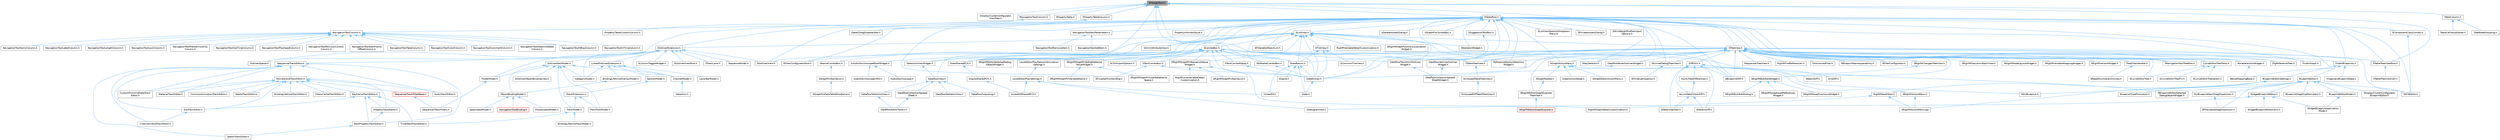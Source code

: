 digraph "SHeaderRow.h"
{
 // INTERACTIVE_SVG=YES
 // LATEX_PDF_SIZE
  bgcolor="transparent";
  edge [fontname=Helvetica,fontsize=10,labelfontname=Helvetica,labelfontsize=10];
  node [fontname=Helvetica,fontsize=10,shape=box,height=0.2,width=0.4];
  Node1 [id="Node000001",label="SHeaderRow.h",height=0.2,width=0.4,color="gray40", fillcolor="grey60", style="filled", fontcolor="black",tooltip=" "];
  Node1 -> Node2 [id="edge1_Node000001_Node000002",dir="back",color="steelblue1",style="solid",tooltip=" "];
  Node2 [id="Node000002",label="IDisplayClusterConfigurator\lViewTree.h",height=0.2,width=0.4,color="grey40", fillcolor="white", style="filled",URL="$d2/d6d/IDisplayClusterConfiguratorViewTree_8h.html",tooltip=" "];
  Node1 -> Node3 [id="edge2_Node000001_Node000003",dir="back",color="steelblue1",style="solid",tooltip=" "];
  Node3 [id="Node000003",label="INavigationToolColumn.h",height=0.2,width=0.4,color="grey40", fillcolor="white", style="filled",URL="$d4/da3/INavigationToolColumn_8h.html",tooltip=" "];
  Node3 -> Node4 [id="edge3_Node000003_Node000004",dir="back",color="steelblue1",style="solid",tooltip=" "];
  Node4 [id="Node000004",label="NavigationToolColumn.h",height=0.2,width=0.4,color="grey40", fillcolor="white", style="filled",URL="$d5/d86/NavigationToolColumn_8h.html",tooltip=" "];
  Node4 -> Node5 [id="edge4_Node000004_Node000005",dir="back",color="steelblue1",style="solid",tooltip=" "];
  Node5 [id="Node000005",label="NavigationToolColorColumn.h",height=0.2,width=0.4,color="grey40", fillcolor="white", style="filled",URL="$da/d02/NavigationToolColorColumn_8h.html",tooltip=" "];
  Node4 -> Node6 [id="edge5_Node000004_Node000006",dir="back",color="steelblue1",style="solid",tooltip=" "];
  Node6 [id="Node000006",label="NavigationToolCommentColumn.h",height=0.2,width=0.4,color="grey40", fillcolor="white", style="filled",URL="$d9/de2/NavigationToolCommentColumn_8h.html",tooltip=" "];
  Node4 -> Node7 [id="edge6_Node000004_Node000007",dir="back",color="steelblue1",style="solid",tooltip=" "];
  Node7 [id="Node000007",label="NavigationToolDeactiveState\lColumn.h",height=0.2,width=0.4,color="grey40", fillcolor="white", style="filled",URL="$db/dc6/NavigationToolDeactiveStateColumn_8h.html",tooltip=" "];
  Node4 -> Node8 [id="edge7_Node000004_Node000008",dir="back",color="steelblue1",style="solid",tooltip=" "];
  Node8 [id="Node000008",label="NavigationToolHBiasColumn.h",height=0.2,width=0.4,color="grey40", fillcolor="white", style="filled",URL="$dd/dcf/NavigationToolHBiasColumn_8h.html",tooltip=" "];
  Node4 -> Node9 [id="edge8_Node000004_Node000009",dir="back",color="steelblue1",style="solid",tooltip=" "];
  Node9 [id="Node000009",label="NavigationToolInTimeColumn.h",height=0.2,width=0.4,color="grey40", fillcolor="white", style="filled",URL="$d0/d2d/NavigationToolInTimeColumn_8h.html",tooltip=" "];
  Node4 -> Node10 [id="edge9_Node000004_Node000010",dir="back",color="steelblue1",style="solid",tooltip=" "];
  Node10 [id="Node000010",label="NavigationToolItemsColumn.h",height=0.2,width=0.4,color="grey40", fillcolor="white", style="filled",URL="$da/d49/NavigationToolItemsColumn_8h.html",tooltip=" "];
  Node4 -> Node11 [id="edge10_Node000004_Node000011",dir="back",color="steelblue1",style="solid",tooltip=" "];
  Node11 [id="Node000011",label="NavigationToolLabelColumn.h",height=0.2,width=0.4,color="grey40", fillcolor="white", style="filled",URL="$d4/d5c/NavigationToolLabelColumn_8h.html",tooltip=" "];
  Node4 -> Node12 [id="edge11_Node000004_Node000012",dir="back",color="steelblue1",style="solid",tooltip=" "];
  Node12 [id="Node000012",label="NavigationToolLengthColumn.h",height=0.2,width=0.4,color="grey40", fillcolor="white", style="filled",URL="$d5/d1e/NavigationToolLengthColumn_8h.html",tooltip=" "];
  Node4 -> Node13 [id="edge12_Node000004_Node000013",dir="back",color="steelblue1",style="solid",tooltip=" "];
  Node13 [id="Node000013",label="NavigationToolLockColumn.h",height=0.2,width=0.4,color="grey40", fillcolor="white", style="filled",URL="$d6/d4a/NavigationToolLockColumn_8h.html",tooltip=" "];
  Node4 -> Node14 [id="edge13_Node000004_Node000014",dir="back",color="steelblue1",style="solid",tooltip=" "];
  Node14 [id="Node000014",label="NavigationToolMarkerVisibility\lColumn.h",height=0.2,width=0.4,color="grey40", fillcolor="white", style="filled",URL="$d0/d78/NavigationToolMarkerVisibilityColumn_8h.html",tooltip=" "];
  Node4 -> Node15 [id="edge14_Node000004_Node000015",dir="back",color="steelblue1",style="solid",tooltip=" "];
  Node15 [id="Node000015",label="NavigationToolOutTimeColumn.h",height=0.2,width=0.4,color="grey40", fillcolor="white", style="filled",URL="$db/d63/NavigationToolOutTimeColumn_8h.html",tooltip=" "];
  Node4 -> Node16 [id="edge15_Node000004_Node000016",dir="back",color="steelblue1",style="solid",tooltip=" "];
  Node16 [id="Node000016",label="NavigationToolPlayheadColumn.h",height=0.2,width=0.4,color="grey40", fillcolor="white", style="filled",URL="$dc/dbd/NavigationToolPlayheadColumn_8h.html",tooltip=" "];
  Node4 -> Node17 [id="edge16_Node000004_Node000017",dir="back",color="steelblue1",style="solid",tooltip=" "];
  Node17 [id="Node000017",label="NavigationToolRevisionControl\lColumn.h",height=0.2,width=0.4,color="grey40", fillcolor="white", style="filled",URL="$da/d11/NavigationToolRevisionControlColumn_8h.html",tooltip=" "];
  Node4 -> Node18 [id="edge17_Node000004_Node000018",dir="back",color="steelblue1",style="solid",tooltip=" "];
  Node18 [id="Node000018",label="NavigationToolStartFrame\lOffsetColumn.h",height=0.2,width=0.4,color="grey40", fillcolor="white", style="filled",URL="$df/dbc/NavigationToolStartFrameOffsetColumn_8h.html",tooltip=" "];
  Node4 -> Node19 [id="edge18_Node000004_Node000019",dir="back",color="steelblue1",style="solid",tooltip=" "];
  Node19 [id="Node000019",label="NavigationToolTakeColumn.h",height=0.2,width=0.4,color="grey40", fillcolor="white", style="filled",URL="$dc/dea/NavigationToolTakeColumn_8h.html",tooltip=" "];
  Node1 -> Node20 [id="edge19_Node000001_Node000020",dir="back",color="steelblue1",style="solid",tooltip=" "];
  Node20 [id="Node000020",label="IPropertyTable.h",height=0.2,width=0.4,color="grey40", fillcolor="white", style="filled",URL="$d5/d90/IPropertyTable_8h.html",tooltip=" "];
  Node1 -> Node21 [id="edge20_Node000001_Node000021",dir="back",color="steelblue1",style="solid",tooltip=" "];
  Node21 [id="Node000021",label="IPropertyTableColumn.h",height=0.2,width=0.4,color="grey40", fillcolor="white", style="filled",URL="$db/d97/IPropertyTableColumn_8h.html",tooltip=" "];
  Node21 -> Node22 [id="edge21_Node000021_Node000022",dir="back",color="steelblue1",style="solid",tooltip=" "];
  Node22 [id="Node000022",label="IPropertyTableCustomColumn.h",height=0.2,width=0.4,color="grey40", fillcolor="white", style="filled",URL="$d0/d25/IPropertyTableCustomColumn_8h.html",tooltip=" "];
  Node1 -> Node23 [id="edge22_Node000001_Node000023",dir="back",color="steelblue1",style="solid",tooltip=" "];
  Node23 [id="Node000023",label="STableRow.h",height=0.2,width=0.4,color="grey40", fillcolor="white", style="filled",URL="$d8/d43/STableRow_8h.html",tooltip=" "];
  Node23 -> Node24 [id="edge23_Node000023_Node000024",dir="back",color="steelblue1",style="solid",tooltip=" "];
  Node24 [id="Node000024",label="BoneSelectionWidget.h",height=0.2,width=0.4,color="grey40", fillcolor="white", style="filled",URL="$d4/dd3/BoneSelectionWidget_8h.html",tooltip=" "];
  Node24 -> Node25 [id="edge24_Node000024_Node000025",dir="back",color="steelblue1",style="solid",tooltip=" "];
  Node25 [id="Node000025",label="SBoneMappingBase.h",height=0.2,width=0.4,color="grey40", fillcolor="white", style="filled",URL="$d7/d49/SBoneMappingBase_8h.html",tooltip=" "];
  Node23 -> Node26 [id="edge25_Node000023_Node000026",dir="back",color="steelblue1",style="solid",tooltip=" "];
  Node26 [id="Node000026",label="CurveEditorTreeTraits.h",height=0.2,width=0.4,color="grey40", fillcolor="white", style="filled",URL="$d4/d4a/CurveEditorTreeTraits_8h.html",tooltip=" "];
  Node26 -> Node27 [id="edge26_Node000026_Node000027",dir="back",color="steelblue1",style="solid",tooltip=" "];
  Node27 [id="Node000027",label="SCurveEditorTree.h",height=0.2,width=0.4,color="grey40", fillcolor="white", style="filled",URL="$da/da4/SCurveEditorTree_8h.html",tooltip=" "];
  Node26 -> Node28 [id="edge27_Node000026_Node000028",dir="back",color="steelblue1",style="solid",tooltip=" "];
  Node28 [id="Node000028",label="SCurveEditorTreePin.h",height=0.2,width=0.4,color="grey40", fillcolor="white", style="filled",URL="$db/d44/SCurveEditorTreePin_8h.html",tooltip=" "];
  Node26 -> Node29 [id="edge28_Node000026_Node000029",dir="back",color="steelblue1",style="solid",tooltip=" "];
  Node29 [id="Node000029",label="SCurveEditorTreeSelect.h",height=0.2,width=0.4,color="grey40", fillcolor="white", style="filled",URL="$d9/d58/SCurveEditorTreeSelect_8h.html",tooltip=" "];
  Node23 -> Node30 [id="edge29_Node000023_Node000030",dir="back",color="steelblue1",style="solid",tooltip=" "];
  Node30 [id="Node000030",label="DataflowTransformOutliner\lWidget.h",height=0.2,width=0.4,color="grey40", fillcolor="white", style="filled",URL="$d8/df9/DataflowTransformOutlinerWidget_8h.html",tooltip=" "];
  Node30 -> Node31 [id="edge30_Node000030_Node000031",dir="back",color="steelblue1",style="solid",tooltip=" "];
  Node31 [id="Node000031",label="DataflowCollectionSpread\lSheetWidget.h",height=0.2,width=0.4,color="grey40", fillcolor="white", style="filled",URL="$da/da3/DataflowCollectionSpreadSheetWidget_8h.html",tooltip=" "];
  Node23 -> Node32 [id="edge31_Node000023_Node000032",dir="back",color="steelblue1",style="solid",tooltip=" "];
  Node32 [id="Node000032",label="DataflowVerticesOutliner\lWidget.h",height=0.2,width=0.4,color="grey40", fillcolor="white", style="filled",URL="$dd/deb/DataflowVerticesOutlinerWidget_8h.html",tooltip=" "];
  Node32 -> Node31 [id="edge32_Node000032_Node000031",dir="back",color="steelblue1",style="solid",tooltip=" "];
  Node23 -> Node33 [id="edge33_Node000023_Node000033",dir="back",color="steelblue1",style="solid",tooltip=" "];
  Node33 [id="Node000033",label="DlgReferenceTree.h",height=0.2,width=0.4,color="grey40", fillcolor="white", style="filled",URL="$db/dd3/DlgReferenceTree_8h.html",tooltip=" "];
  Node23 -> Node34 [id="edge34_Node000023_Node000034",dir="back",color="steelblue1",style="solid",tooltip=" "];
  Node34 [id="Node000034",label="FindInBlueprints.h",height=0.2,width=0.4,color="grey40", fillcolor="white", style="filled",URL="$d0/d27/FindInBlueprints_8h.html",tooltip=" "];
  Node34 -> Node35 [id="edge35_Node000034_Node000035",dir="back",color="steelblue1",style="solid",tooltip=" "];
  Node35 [id="Node000035",label="BlueprintEditor.h",height=0.2,width=0.4,color="grey40", fillcolor="white", style="filled",URL="$df/d7d/BlueprintEditor_8h.html",tooltip=" "];
  Node35 -> Node36 [id="edge36_Node000035_Node000036",dir="back",color="steelblue1",style="solid",tooltip=" "];
  Node36 [id="Node000036",label="BPVariableDragDropAction.h",height=0.2,width=0.4,color="grey40", fillcolor="white", style="filled",URL="$dd/d23/BPVariableDragDropAction_8h.html",tooltip=" "];
  Node35 -> Node37 [id="edge37_Node000035_Node000037",dir="back",color="steelblue1",style="solid",tooltip=" "];
  Node37 [id="Node000037",label="BlueprintDragDropMenuItem.h",height=0.2,width=0.4,color="grey40", fillcolor="white", style="filled",URL="$dc/deb/BlueprintDragDropMenuItem_8h.html",tooltip=" "];
  Node35 -> Node38 [id="edge38_Node000035_Node000038",dir="back",color="steelblue1",style="solid",tooltip=" "];
  Node38 [id="Node000038",label="BlueprintEditorModes.h",height=0.2,width=0.4,color="grey40", fillcolor="white", style="filled",URL="$d9/d70/BlueprintEditorModes_8h.html",tooltip=" "];
  Node38 -> Node39 [id="edge39_Node000038_Node000039",dir="back",color="steelblue1",style="solid",tooltip=" "];
  Node39 [id="Node000039",label="WidgetBlueprintApplication\lMode.h",height=0.2,width=0.4,color="grey40", fillcolor="white", style="filled",URL="$d3/d40/WidgetBlueprintApplicationMode_8h.html",tooltip=" "];
  Node35 -> Node40 [id="edge40_Node000035_Node000040",dir="back",color="steelblue1",style="solid",tooltip=" "];
  Node40 [id="Node000040",label="IDisplayClusterConfigurator\lBlueprintEditor.h",height=0.2,width=0.4,color="grey40", fillcolor="white", style="filled",URL="$dd/d4b/IDisplayClusterConfiguratorBlueprintEditor_8h.html",tooltip=" "];
  Node35 -> Node41 [id="edge41_Node000035_Node000041",dir="back",color="steelblue1",style="solid",tooltip=" "];
  Node41 [id="Node000041",label="MyBlueprintItemDragDropAction.h",height=0.2,width=0.4,color="grey40", fillcolor="white", style="filled",URL="$da/d11/MyBlueprintItemDragDropAction_8h.html",tooltip=" "];
  Node41 -> Node36 [id="edge42_Node000041_Node000036",dir="back",color="steelblue1",style="solid",tooltip=" "];
  Node35 -> Node42 [id="edge43_Node000035_Node000042",dir="back",color="steelblue1",style="solid",tooltip=" "];
  Node42 [id="Node000042",label="SBlueprintEditorSelected\lDebugObjectWidget.h",height=0.2,width=0.4,color="grey40", fillcolor="white", style="filled",URL="$de/d6c/SBlueprintEditorSelectedDebugObjectWidget_8h.html",tooltip=" "];
  Node35 -> Node43 [id="edge44_Node000035_Node000043",dir="back",color="steelblue1",style="solid",tooltip=" "];
  Node43 [id="Node000043",label="SMyBlueprint.h",height=0.2,width=0.4,color="grey40", fillcolor="white", style="filled",URL="$d3/d34/SMyBlueprint_8h.html",tooltip=" "];
  Node35 -> Node44 [id="edge45_Node000035_Node000044",dir="back",color="steelblue1",style="solid",tooltip=" "];
  Node44 [id="Node000044",label="SSCSEditor.h",height=0.2,width=0.4,color="grey40", fillcolor="white", style="filled",URL="$d0/d2e/SSCSEditor_8h.html",tooltip=" "];
  Node35 -> Node45 [id="edge46_Node000035_Node000045",dir="back",color="steelblue1",style="solid",tooltip=" "];
  Node45 [id="Node000045",label="WidgetBlueprintEditor.h",height=0.2,width=0.4,color="grey40", fillcolor="white", style="filled",URL="$d6/d04/WidgetBlueprintEditor_8h.html",tooltip=" "];
  Node45 -> Node46 [id="edge47_Node000045_Node000046",dir="back",color="steelblue1",style="solid",tooltip=" "];
  Node46 [id="Node000046",label="SDesignerView.h",height=0.2,width=0.4,color="grey40", fillcolor="white", style="filled",URL="$d2/d14/SDesignerView_8h.html",tooltip=" "];
  Node45 -> Node39 [id="edge48_Node000045_Node000039",dir="back",color="steelblue1",style="solid",tooltip=" "];
  Node45 -> Node47 [id="edge49_Node000045_Node000047",dir="back",color="steelblue1",style="solid",tooltip=" "];
  Node47 [id="Node000047",label="WidgetBlueprintEditorUtils.h",height=0.2,width=0.4,color="grey40", fillcolor="white", style="filled",URL="$d9/df7/WidgetBlueprintEditorUtils_8h.html",tooltip=" "];
  Node34 -> Node48 [id="edge50_Node000034_Node000048",dir="back",color="steelblue1",style="solid",tooltip=" "];
  Node48 [id="Node000048",label="BlueprintEditorSettings.h",height=0.2,width=0.4,color="grey40", fillcolor="white", style="filled",URL="$d4/dbc/BlueprintEditorSettings_8h.html",tooltip=" "];
  Node48 -> Node49 [id="edge51_Node000048_Node000049",dir="back",color="steelblue1",style="solid",tooltip=" "];
  Node49 [id="Node000049",label="BlueprintTypePromotion.h",height=0.2,width=0.4,color="grey40", fillcolor="white", style="filled",URL="$d2/d23/BlueprintTypePromotion_8h.html",tooltip=" "];
  Node48 -> Node50 [id="edge52_Node000048_Node000050",dir="back",color="steelblue1",style="solid",tooltip=" "];
  Node50 [id="Node000050",label="RigVMNewEditor.h",height=0.2,width=0.4,color="grey40", fillcolor="white", style="filled",URL="$df/dd1/RigVMNewEditor_8h.html",tooltip=" "];
  Node50 -> Node51 [id="edge53_Node000050_Node000051",dir="back",color="steelblue1",style="solid",tooltip=" "];
  Node51 [id="Node000051",label="RigVMGraphDetailCustomization.h",height=0.2,width=0.4,color="grey40", fillcolor="white", style="filled",URL="$da/d8c/RigVMGraphDetailCustomization_8h.html",tooltip=" "];
  Node50 -> Node52 [id="edge54_Node000050_Node000052",dir="back",color="steelblue1",style="solid",tooltip=" "];
  Node52 [id="Node000052",label="SRigVMActionMenu.cpp",height=0.2,width=0.4,color="grey40", fillcolor="white", style="filled",URL="$dc/d4c/SRigVMActionMenu_8cpp.html",tooltip=" "];
  Node48 -> Node52 [id="edge55_Node000048_Node000052",dir="back",color="steelblue1",style="solid",tooltip=" "];
  Node34 -> Node53 [id="edge56_Node000034_Node000053",dir="back",color="steelblue1",style="solid",tooltip=" "];
  Node53 [id="Node000053",label="ImaginaryBlueprintData.h",height=0.2,width=0.4,color="grey40", fillcolor="white", style="filled",URL="$d9/d16/ImaginaryBlueprintData_8h.html",tooltip=" "];
  Node23 -> Node54 [id="edge57_Node000023_Node000054",dir="back",color="steelblue1",style="solid",tooltip=" "];
  Node54 [id="Node000054",label="FindInGraph.h",height=0.2,width=0.4,color="grey40", fillcolor="white", style="filled",URL="$de/d36/FindInGraph_8h.html",tooltip=" "];
  Node23 -> Node55 [id="edge58_Node000023_Node000055",dir="back",color="steelblue1",style="solid",tooltip=" "];
  Node55 [id="Node000055",label="IDetailDragDropHandler.h",height=0.2,width=0.4,color="grey40", fillcolor="white", style="filled",URL="$dd/d80/IDetailDragDropHandler_8h.html",tooltip=" "];
  Node23 -> Node56 [id="edge59_Node000023_Node000056",dir="back",color="steelblue1",style="solid",tooltip=" "];
  Node56 [id="Node000056",label="IOutlinerExtension.h",height=0.2,width=0.4,color="grey40", fillcolor="white", style="filled",URL="$db/d1a/IOutlinerExtension_8h.html",tooltip=" "];
  Node56 -> Node57 [id="edge60_Node000056_Node000057",dir="back",color="steelblue1",style="solid",tooltip=" "];
  Node57 [id="Node000057",label="CategoryModel.h",height=0.2,width=0.4,color="grey40", fillcolor="white", style="filled",URL="$db/dfe/CategoryModel_8h.html",tooltip=" "];
  Node56 -> Node58 [id="edge61_Node000056_Node000058",dir="back",color="steelblue1",style="solid",tooltip=" "];
  Node58 [id="Node000058",label="ChannelModel.h",height=0.2,width=0.4,color="grey40", fillcolor="white", style="filled",URL="$de/d30/ChannelModel_8h.html",tooltip=" "];
  Node58 -> Node59 [id="edge62_Node000058_Node000059",dir="back",color="steelblue1",style="solid",tooltip=" "];
  Node59 [id="Node000059",label="Selection.h",height=0.2,width=0.4,color="grey40", fillcolor="white", style="filled",URL="$dd/dc2/Editor_2Sequencer_2Public_2MVVM_2Selection_2Selection_8h.html",tooltip=" "];
  Node56 -> Node60 [id="edge63_Node000056_Node000060",dir="back",color="steelblue1",style="solid",tooltip=" "];
  Node60 [id="Node000060",label="FolderModel.h",height=0.2,width=0.4,color="grey40", fillcolor="white", style="filled",URL="$d4/d1d/FolderModel_8h.html",tooltip=" "];
  Node60 -> Node61 [id="edge64_Node000060_Node000061",dir="back",color="steelblue1",style="solid",tooltip=" "];
  Node61 [id="Node000061",label="SequencerTrackFilters.h",height=0.2,width=0.4,color="grey40", fillcolor="white", style="filled",URL="$df/d72/SequencerTrackFilters_8h.html",tooltip=" "];
  Node56 -> Node62 [id="edge65_Node000056_Node000062",dir="back",color="steelblue1",style="solid",tooltip=" "];
  Node62 [id="Node000062",label="ISequencerTrackEditor.h",height=0.2,width=0.4,color="grey40", fillcolor="white", style="filled",URL="$df/dca/ISequencerTrackEditor_8h.html",tooltip=" "];
  Node62 -> Node63 [id="edge66_Node000062_Node000063",dir="back",color="steelblue1",style="solid",tooltip=" "];
  Node63 [id="Node000063",label="AudioTrackEditor.h",height=0.2,width=0.4,color="grey40", fillcolor="white", style="filled",URL="$dd/d96/AudioTrackEditor_8h.html",tooltip=" "];
  Node62 -> Node64 [id="edge67_Node000062_Node000064",dir="back",color="steelblue1",style="solid",tooltip=" "];
  Node64 [id="Node000064",label="BoolPropertyTrackEditor.h",height=0.2,width=0.4,color="grey40", fillcolor="white", style="filled",URL="$db/d07/BoolPropertyTrackEditor_8h.html",tooltip=" "];
  Node64 -> Node65 [id="edge68_Node000064_Node000065",dir="back",color="steelblue1",style="solid",tooltip=" "];
  Node65 [id="Node000065",label="SpawnTrackEditor.h",height=0.2,width=0.4,color="grey40", fillcolor="white", style="filled",URL="$d5/dac/SpawnTrackEditor_8h.html",tooltip=" "];
  Node62 -> Node66 [id="edge69_Node000062_Node000066",dir="back",color="steelblue1",style="solid",tooltip=" "];
  Node66 [id="Node000066",label="CinematicShotTrackEditor.h",height=0.2,width=0.4,color="grey40", fillcolor="white", style="filled",URL="$d3/d0c/CinematicShotTrackEditor_8h.html",tooltip=" "];
  Node62 -> Node67 [id="edge70_Node000062_Node000067",dir="back",color="steelblue1",style="solid",tooltip=" "];
  Node67 [id="Node000067",label="CustomPrimitiveDataTrack\lEditor.h",height=0.2,width=0.4,color="grey40", fillcolor="white", style="filled",URL="$dc/d8f/CustomPrimitiveDataTrackEditor_8h.html",tooltip=" "];
  Node62 -> Node68 [id="edge71_Node000062_Node000068",dir="back",color="steelblue1",style="solid",tooltip=" "];
  Node68 [id="Node000068",label="MaterialTrackEditor.h",height=0.2,width=0.4,color="grey40", fillcolor="white", style="filled",URL="$d1/d9f/MaterialTrackEditor_8h.html",tooltip=" "];
  Node62 -> Node69 [id="edge72_Node000062_Node000069",dir="back",color="steelblue1",style="solid",tooltip=" "];
  Node69 [id="Node000069",label="MovieSceneTrackEditor.h",height=0.2,width=0.4,color="grey40", fillcolor="white", style="filled",URL="$db/d6c/MovieSceneTrackEditor_8h.html",tooltip=" "];
  Node69 -> Node63 [id="edge73_Node000069_Node000063",dir="back",color="steelblue1",style="solid",tooltip=" "];
  Node69 -> Node70 [id="edge74_Node000069_Node000070",dir="back",color="steelblue1",style="solid",tooltip=" "];
  Node70 [id="Node000070",label="BindingLifetimeTrackEditor.h",height=0.2,width=0.4,color="grey40", fillcolor="white", style="filled",URL="$db/d3c/BindingLifetimeTrackEditor_8h.html",tooltip=" "];
  Node69 -> Node71 [id="edge75_Node000069_Node000071",dir="back",color="steelblue1",style="solid",tooltip=" "];
  Node71 [id="Node000071",label="ChaosCacheTrackEditor.h",height=0.2,width=0.4,color="grey40", fillcolor="white", style="filled",URL="$db/d36/ChaosCacheTrackEditor_8h.html",tooltip=" "];
  Node69 -> Node72 [id="edge76_Node000069_Node000072",dir="back",color="steelblue1",style="solid",tooltip=" "];
  Node72 [id="Node000072",label="CommonAnimationTrackEditor.h",height=0.2,width=0.4,color="grey40", fillcolor="white", style="filled",URL="$d9/d6e/CommonAnimationTrackEditor_8h.html",tooltip=" "];
  Node69 -> Node67 [id="edge77_Node000069_Node000067",dir="back",color="steelblue1",style="solid",tooltip=" "];
  Node69 -> Node73 [id="edge78_Node000069_Node000073",dir="back",color="steelblue1",style="solid",tooltip=" "];
  Node73 [id="Node000073",label="KeyframeTrackEditor.h",height=0.2,width=0.4,color="grey40", fillcolor="white", style="filled",URL="$dd/d47/KeyframeTrackEditor_8h.html",tooltip=" "];
  Node73 -> Node64 [id="edge79_Node000073_Node000064",dir="back",color="steelblue1",style="solid",tooltip=" "];
  Node73 -> Node74 [id="edge80_Node000073_Node000074",dir="back",color="steelblue1",style="solid",tooltip=" "];
  Node74 [id="Node000074",label="PropertyTrackEditor.h",height=0.2,width=0.4,color="grey40", fillcolor="white", style="filled",URL="$da/d9a/PropertyTrackEditor_8h.html",tooltip=" "];
  Node74 -> Node64 [id="edge81_Node000074_Node000064",dir="back",color="steelblue1",style="solid",tooltip=" "];
  Node73 -> Node75 [id="edge82_Node000073_Node000075",dir="back",color="steelblue1",style="solid",tooltip=" "];
  Node75 [id="Node000075",label="SubTrackEditor.h",height=0.2,width=0.4,color="grey40", fillcolor="white", style="filled",URL="$d8/d5b/SubTrackEditor_8h.html",tooltip=" "];
  Node75 -> Node66 [id="edge83_Node000075_Node000066",dir="back",color="steelblue1",style="solid",tooltip=" "];
  Node73 -> Node76 [id="edge84_Node000073_Node000076",dir="back",color="steelblue1",style="solid",tooltip=" "];
  Node76 [id="Node000076",label="TimeWarpTrackEditor.h",height=0.2,width=0.4,color="grey40", fillcolor="white", style="filled",URL="$dc/d2e/TimeWarpTrackEditor_8h.html",tooltip=" "];
  Node69 -> Node68 [id="edge85_Node000069_Node000068",dir="back",color="steelblue1",style="solid",tooltip=" "];
  Node69 -> Node77 [id="edge86_Node000069_Node000077",dir="back",color="steelblue1",style="solid",tooltip=" "];
  Node77 [id="Node000077",label="MediaTrackEditor.h",height=0.2,width=0.4,color="grey40", fillcolor="white", style="filled",URL="$d0/d41/MediaTrackEditor_8h.html",tooltip=" "];
  Node69 -> Node74 [id="edge87_Node000069_Node000074",dir="back",color="steelblue1",style="solid",tooltip=" "];
  Node69 -> Node78 [id="edge88_Node000069_Node000078",dir="back",color="steelblue1",style="solid",tooltip=" "];
  Node78 [id="Node000078",label="SequencerTrackFilterBase.h",height=0.2,width=0.4,color="red", fillcolor="#FFF0F0", style="filled",URL="$d8/def/Filters_2SequencerTrackFilterBase_8h.html",tooltip=" "];
  Node78 -> Node61 [id="edge89_Node000078_Node000061",dir="back",color="steelblue1",style="solid",tooltip=" "];
  Node69 -> Node75 [id="edge90_Node000069_Node000075",dir="back",color="steelblue1",style="solid",tooltip=" "];
  Node62 -> Node65 [id="edge91_Node000062_Node000065",dir="back",color="steelblue1",style="solid",tooltip=" "];
  Node62 -> Node75 [id="edge92_Node000062_Node000075",dir="back",color="steelblue1",style="solid",tooltip=" "];
  Node56 -> Node93 [id="edge93_Node000056_Node000093",dir="back",color="steelblue1",style="solid",tooltip=" "];
  Node93 [id="Node000093",label="LinkedOutlinerExtension.h",height=0.2,width=0.4,color="grey40", fillcolor="white", style="filled",URL="$da/d0f/LinkedOutlinerExtension_8h.html",tooltip=" "];
  Node93 -> Node94 [id="edge94_Node000093_Node000094",dir="back",color="steelblue1",style="solid",tooltip=" "];
  Node94 [id="Node000094",label="BindingLifetimeOverlayModel.h",height=0.2,width=0.4,color="grey40", fillcolor="white", style="filled",URL="$d2/d69/BindingLifetimeOverlayModel_8h.html",tooltip=" "];
  Node94 -> Node95 [id="edge95_Node000094_Node000095",dir="back",color="steelblue1",style="solid",tooltip=" "];
  Node95 [id="Node000095",label="ObjectBindingModel.h",height=0.2,width=0.4,color="grey40", fillcolor="white", style="filled",URL="$de/dbc/ObjectBindingModel_8h.html",tooltip=" "];
  Node95 -> Node96 [id="edge96_Node000095_Node000096",dir="back",color="steelblue1",style="solid",tooltip=" "];
  Node96 [id="Node000096",label="NavigationToolBinding.h",height=0.2,width=0.4,color="red", fillcolor="#FFF0F0", style="filled",URL="$d0/db5/NavigationToolBinding_8h.html",tooltip=" "];
  Node95 -> Node99 [id="edge97_Node000095_Node000099",dir="back",color="steelblue1",style="solid",tooltip=" "];
  Node99 [id="Node000099",label="PossessableModel.h",height=0.2,width=0.4,color="grey40", fillcolor="white", style="filled",URL="$d5/d01/PossessableModel_8h.html",tooltip=" "];
  Node95 -> Node100 [id="edge98_Node000095_Node000100",dir="back",color="steelblue1",style="solid",tooltip=" "];
  Node100 [id="Node000100",label="SpawnableModel.h",height=0.2,width=0.4,color="grey40", fillcolor="white", style="filled",URL="$d0/dd5/SpawnableModel_8h.html",tooltip=" "];
  Node93 -> Node57 [id="edge99_Node000093_Node000057",dir="back",color="steelblue1",style="solid",tooltip=" "];
  Node93 -> Node58 [id="edge100_Node000093_Node000058",dir="back",color="steelblue1",style="solid",tooltip=" "];
  Node93 -> Node101 [id="edge101_Node000093_Node000101",dir="back",color="steelblue1",style="solid",tooltip=" "];
  Node101 [id="Node000101",label="LayerBarModel.h",height=0.2,width=0.4,color="grey40", fillcolor="white", style="filled",URL="$dd/daa/LayerBarModel_8h.html",tooltip=" "];
  Node93 -> Node102 [id="edge102_Node000093_Node000102",dir="back",color="steelblue1",style="solid",tooltip=" "];
  Node102 [id="Node000102",label="SectionModel.h",height=0.2,width=0.4,color="grey40", fillcolor="white", style="filled",URL="$d7/d0c/SectionModel_8h.html",tooltip=" "];
  Node102 -> Node103 [id="edge103_Node000102_Node000103",dir="back",color="steelblue1",style="solid",tooltip=" "];
  Node103 [id="Node000103",label="ITrackExtension.h",height=0.2,width=0.4,color="grey40", fillcolor="white", style="filled",URL="$d4/d09/ITrackExtension_8h.html",tooltip=" "];
  Node103 -> Node104 [id="edge104_Node000103_Node000104",dir="back",color="steelblue1",style="solid",tooltip=" "];
  Node104 [id="Node000104",label="TrackModel.h",height=0.2,width=0.4,color="grey40", fillcolor="white", style="filled",URL="$db/d94/TrackModel_8h.html",tooltip=" "];
  Node104 -> Node105 [id="edge105_Node000104_Node000105",dir="back",color="steelblue1",style="solid",tooltip=" "];
  Node105 [id="Node000105",label="BindingLifetimeTrackModel.h",height=0.2,width=0.4,color="grey40", fillcolor="white", style="filled",URL="$d5/d30/BindingLifetimeTrackModel_8h.html",tooltip=" "];
  Node104 -> Node76 [id="edge106_Node000104_Node000076",dir="back",color="steelblue1",style="solid",tooltip=" "];
  Node103 -> Node106 [id="edge107_Node000103_Node000106",dir="back",color="steelblue1",style="solid",tooltip=" "];
  Node106 [id="Node000106",label="TrackRowModel.h",height=0.2,width=0.4,color="grey40", fillcolor="white", style="filled",URL="$d8/db5/TrackRowModel_8h.html",tooltip=" "];
  Node56 -> Node107 [id="edge108_Node000056_Node000107",dir="back",color="steelblue1",style="solid",tooltip=" "];
  Node107 [id="Node000107",label="OutlinerItemModel.h",height=0.2,width=0.4,color="grey40", fillcolor="white", style="filled",URL="$da/dbf/OutlinerItemModel_8h.html",tooltip=" "];
  Node107 -> Node57 [id="edge109_Node000107_Node000057",dir="back",color="steelblue1",style="solid",tooltip=" "];
  Node107 -> Node58 [id="edge110_Node000107_Node000058",dir="back",color="steelblue1",style="solid",tooltip=" "];
  Node107 -> Node60 [id="edge111_Node000107_Node000060",dir="back",color="steelblue1",style="solid",tooltip=" "];
  Node107 -> Node95 [id="edge112_Node000107_Node000095",dir="back",color="steelblue1",style="solid",tooltip=" "];
  Node107 -> Node108 [id="edge113_Node000107_Node000108",dir="back",color="steelblue1",style="solid",tooltip=" "];
  Node108 [id="Node000108",label="SOutlinerObjectBindingView.h",height=0.2,width=0.4,color="grey40", fillcolor="white", style="filled",URL="$d1/dfa/SOutlinerObjectBindingView_8h.html",tooltip=" "];
  Node107 -> Node104 [id="edge114_Node000107_Node000104",dir="back",color="steelblue1",style="solid",tooltip=" "];
  Node107 -> Node106 [id="edge115_Node000107_Node000106",dir="back",color="steelblue1",style="solid",tooltip=" "];
  Node56 -> Node109 [id="edge116_Node000056_Node000109",dir="back",color="steelblue1",style="solid",tooltip=" "];
  Node109 [id="Node000109",label="OutlinerSpacer.h",height=0.2,width=0.4,color="grey40", fillcolor="white", style="filled",URL="$dd/d3e/OutlinerSpacer_8h.html",tooltip=" "];
  Node56 -> Node110 [id="edge117_Node000056_Node000110",dir="back",color="steelblue1",style="solid",tooltip=" "];
  Node110 [id="Node000110",label="SColumnToggleWidget.h",height=0.2,width=0.4,color="grey40", fillcolor="white", style="filled",URL="$de/d8d/SColumnToggleWidget_8h.html",tooltip=" "];
  Node56 -> Node111 [id="edge118_Node000056_Node000111",dir="back",color="steelblue1",style="solid",tooltip=" "];
  Node111 [id="Node000111",label="SOutlinerView.h",height=0.2,width=0.4,color="grey40", fillcolor="white", style="filled",URL="$d5/de1/SOutlinerView_8h.html",tooltip=" "];
  Node56 -> Node112 [id="edge119_Node000056_Node000112",dir="back",color="steelblue1",style="solid",tooltip=" "];
  Node112 [id="Node000112",label="SOutlinerViewRow.h",height=0.2,width=0.4,color="grey40", fillcolor="white", style="filled",URL="$db/de3/SOutlinerViewRow_8h.html",tooltip=" "];
  Node56 -> Node113 [id="edge120_Node000056_Node000113",dir="back",color="steelblue1",style="solid",tooltip=" "];
  Node113 [id="Node000113",label="STrackLane.h",height=0.2,width=0.4,color="grey40", fillcolor="white", style="filled",URL="$d2/d8f/STrackLane_8h.html",tooltip=" "];
  Node56 -> Node114 [id="edge121_Node000056_Node000114",dir="back",color="steelblue1",style="solid",tooltip=" "];
  Node114 [id="Node000114",label="SequenceModel.h",height=0.2,width=0.4,color="grey40", fillcolor="white", style="filled",URL="$d4/d28/SequenceModel_8h.html",tooltip=" "];
  Node23 -> Node115 [id="edge122_Node000023_Node000115",dir="back",color="steelblue1",style="solid",tooltip=" "];
  Node115 [id="Node000115",label="NavigationToolItemParameters.h",height=0.2,width=0.4,color="grey40", fillcolor="white", style="filled",URL="$dd/d8c/NavigationToolItemParameters_8h.html",tooltip=" "];
  Node115 -> Node116 [id="edge123_Node000115_Node000116",dir="back",color="steelblue1",style="solid",tooltip=" "];
  Node116 [id="Node000116",label="NavigationToolAddItem.h",height=0.2,width=0.4,color="grey40", fillcolor="white", style="filled",URL="$de/db2/NavigationToolAddItem_8h.html",tooltip=" "];
  Node115 -> Node117 [id="edge124_Node000115_Node000117",dir="back",color="steelblue1",style="solid",tooltip=" "];
  Node117 [id="Node000117",label="NavigationToolRemoveItem.h",height=0.2,width=0.4,color="grey40", fillcolor="white", style="filled",URL="$da/dd5/NavigationToolRemoveItem_8h.html",tooltip=" "];
  Node23 -> Node109 [id="edge125_Node000023_Node000109",dir="back",color="steelblue1",style="solid",tooltip=" "];
  Node23 -> Node118 [id="edge126_Node000023_Node000118",dir="back",color="steelblue1",style="solid",tooltip=" "];
  Node118 [id="Node000118",label="PropertyInfoViewStyle.h",height=0.2,width=0.4,color="grey40", fillcolor="white", style="filled",URL="$d0/da8/PropertyInfoViewStyle_8h.html",tooltip=" "];
  Node23 -> Node119 [id="edge127_Node000023_Node000119",dir="back",color="steelblue1",style="solid",tooltip=" "];
  Node119 [id="Node000119",label="ReferenceSectionSelection\lWidget.h",height=0.2,width=0.4,color="grey40", fillcolor="white", style="filled",URL="$db/d75/ReferenceSectionSelectionWidget_8h.html",tooltip=" "];
  Node23 -> Node120 [id="edge128_Node000023_Node000120",dir="back",color="steelblue1",style="solid",tooltip=" "];
  Node120 [id="Node000120",label="SAnimAttributeView.h",height=0.2,width=0.4,color="grey40", fillcolor="white", style="filled",URL="$df/d42/SAnimAttributeView_8h.html",tooltip=" "];
  Node23 -> Node121 [id="edge129_Node000023_Node000121",dir="back",color="steelblue1",style="solid",tooltip=" "];
  Node121 [id="Node000121",label="SBlueprintDiff.h",height=0.2,width=0.4,color="grey40", fillcolor="white", style="filled",URL="$de/d6d/SBlueprintDiff_8h.html",tooltip=" "];
  Node23 -> Node25 [id="edge130_Node000023_Node000025",dir="back",color="steelblue1",style="solid",tooltip=" "];
  Node23 -> Node122 [id="edge131_Node000023_Node000122",dir="back",color="steelblue1",style="solid",tooltip=" "];
  Node122 [id="Node000122",label="SComboBox.h",height=0.2,width=0.4,color="grey40", fillcolor="white", style="filled",URL="$d2/dd5/SComboBox_8h.html",tooltip=" "];
  Node122 -> Node30 [id="edge132_Node000122_Node000030",dir="back",color="steelblue1",style="solid",tooltip=" "];
  Node122 -> Node32 [id="edge133_Node000122_Node000032",dir="back",color="steelblue1",style="solid",tooltip=" "];
  Node122 -> Node123 [id="edge134_Node000122_Node000123",dir="back",color="steelblue1",style="solid",tooltip=" "];
  Node123 [id="Node000123",label="LevelEditorPlayNetworkEmulation\lSettings.h",height=0.2,width=0.4,color="grey40", fillcolor="white", style="filled",URL="$d4/d35/LevelEditorPlayNetworkEmulationSettings_8h.html",tooltip=" "];
  Node123 -> Node124 [id="edge135_Node000123_Node000124",dir="back",color="steelblue1",style="solid",tooltip=" "];
  Node124 [id="Node000124",label="LevelEditorPlaySettings.h",height=0.2,width=0.4,color="grey40", fillcolor="white", style="filled",URL="$d4/d3b/LevelEditorPlaySettings_8h.html",tooltip=" "];
  Node124 -> Node46 [id="edge136_Node000124_Node000046",dir="back",color="steelblue1",style="solid",tooltip=" "];
  Node124 -> Node125 [id="edge137_Node000124_Node000125",dir="back",color="steelblue1",style="solid",tooltip=" "];
  Node125 [id="Node000125",label="UnrealEd.h",height=0.2,width=0.4,color="grey40", fillcolor="white", style="filled",URL="$d2/d5f/UnrealEd_8h.html",tooltip=" "];
  Node124 -> Node126 [id="edge138_Node000124_Node000126",dir="back",color="steelblue1",style="solid",tooltip=" "];
  Node126 [id="Node000126",label="UnrealEdSharedPCH.h",height=0.2,width=0.4,color="grey40", fillcolor="white", style="filled",URL="$d1/de6/UnrealEdSharedPCH_8h.html",tooltip=" "];
  Node122 -> Node127 [id="edge139_Node000122_Node000127",dir="back",color="steelblue1",style="solid",tooltip=" "];
  Node127 [id="Node000127",label="SAudioOscilloscopePanelWidget.h",height=0.2,width=0.4,color="grey40", fillcolor="white", style="filled",URL="$db/d7e/SAudioOscilloscopePanelWidget_8h.html",tooltip=" "];
  Node127 -> Node128 [id="edge140_Node000127_Node000128",dir="back",color="steelblue1",style="solid",tooltip=" "];
  Node128 [id="Node000128",label="AudioOscilloscope.h",height=0.2,width=0.4,color="grey40", fillcolor="white", style="filled",URL="$d5/d81/AudioOscilloscope_8h.html",tooltip=" "];
  Node127 -> Node129 [id="edge141_Node000127_Node000129",dir="back",color="steelblue1",style="solid",tooltip=" "];
  Node129 [id="Node000129",label="AudioOscilloscopeUMG.h",height=0.2,width=0.4,color="grey40", fillcolor="white", style="filled",URL="$df/de7/AudioOscilloscopeUMG_8h.html",tooltip=" "];
  Node122 -> Node42 [id="edge142_Node000122_Node000042",dir="back",color="steelblue1",style="solid",tooltip=" "];
  Node122 -> Node130 [id="edge143_Node000122_Node000130",dir="back",color="steelblue1",style="solid",tooltip=" "];
  Node130 [id="Node000130",label="SCSVImportOptions.h",height=0.2,width=0.4,color="grey40", fillcolor="white", style="filled",URL="$d7/dfe/SCSVImportOptions_8h.html",tooltip=" "];
  Node122 -> Node131 [id="edge144_Node000122_Node000131",dir="back",color="steelblue1",style="solid",tooltip=" "];
  Node131 [id="Node000131",label="SEditableComboBox.h",height=0.2,width=0.4,color="grey40", fillcolor="white", style="filled",URL="$d0/d8c/SEditableComboBox_8h.html",tooltip=" "];
  Node131 -> Node132 [id="edge145_Node000131_Node000132",dir="back",color="steelblue1",style="solid",tooltip=" "];
  Node132 [id="Node000132",label="SlateExtras.h",height=0.2,width=0.4,color="grey40", fillcolor="white", style="filled",URL="$d8/dec/SlateExtras_8h.html",tooltip=" "];
  Node132 -> Node133 [id="edge146_Node000132_Node000133",dir="back",color="steelblue1",style="solid",tooltip=" "];
  Node133 [id="Node000133",label="Slate.h",height=0.2,width=0.4,color="grey40", fillcolor="white", style="filled",URL="$d2/dc0/Slate_8h.html",tooltip=" "];
  Node122 -> Node134 [id="edge147_Node000122_Node000134",dir="back",color="steelblue1",style="solid",tooltip=" "];
  Node134 [id="Node000134",label="SFilterConfiguratorRow.h",height=0.2,width=0.4,color="grey40", fillcolor="white", style="filled",URL="$d2/d18/SFilterConfiguratorRow_8h.html",tooltip=" "];
  Node122 -> Node135 [id="edge148_Node000122_Node000135",dir="back",color="steelblue1",style="solid",tooltip=" "];
  Node135 [id="Node000135",label="SNameComboBox.h",height=0.2,width=0.4,color="grey40", fillcolor="white", style="filled",URL="$d8/d4b/SNameComboBox_8h.html",tooltip=" "];
  Node135 -> Node136 [id="edge149_Node000135_Node000136",dir="back",color="steelblue1",style="solid",tooltip=" "];
  Node136 [id="Node000136",label="SGraphPinNameList.h",height=0.2,width=0.4,color="grey40", fillcolor="white", style="filled",URL="$d4/d09/SGraphPinNameList_8h.html",tooltip=" "];
  Node136 -> Node137 [id="edge150_Node000136_Node000137",dir="back",color="steelblue1",style="solid",tooltip=" "];
  Node137 [id="Node000137",label="SGraphPinDataTableRowName.h",height=0.2,width=0.4,color="grey40", fillcolor="white", style="filled",URL="$d3/d40/SGraphPinDataTableRowName_8h.html",tooltip=" "];
  Node122 -> Node138 [id="edge151_Node000122_Node000138",dir="back",color="steelblue1",style="solid",tooltip=" "];
  Node138 [id="Node000138",label="SRigVMEditorSelectedDebug\lObjectWidget.h",height=0.2,width=0.4,color="grey40", fillcolor="white", style="filled",URL="$d9/dcd/SRigVMEditorSelectedDebugObjectWidget_8h.html",tooltip=" "];
  Node122 -> Node139 [id="edge152_Node000122_Node000139",dir="back",color="steelblue1",style="solid",tooltip=" "];
  Node139 [id="Node000139",label="SRigVMGraphPinEditableName\lValueWidget.h",height=0.2,width=0.4,color="grey40", fillcolor="white", style="filled",URL="$da/d0c/SRigVMGraphPinEditableNameValueWidget_8h.html",tooltip=" "];
  Node139 -> Node140 [id="edge153_Node000139_Node000140",dir="back",color="steelblue1",style="solid",tooltip=" "];
  Node140 [id="Node000140",label="SRigVMGraphPinUserDataName\lSpace.h",height=0.2,width=0.4,color="grey40", fillcolor="white", style="filled",URL="$d7/dfd/SRigVMGraphPinUserDataNameSpace_8h.html",tooltip=" "];
  Node139 -> Node141 [id="edge154_Node000139_Node000141",dir="back",color="steelblue1",style="solid",tooltip=" "];
  Node141 [id="Node000141",label="SRigVMGraphPinVariableName.h",height=0.2,width=0.4,color="grey40", fillcolor="white", style="filled",URL="$d0/da1/SRigVMGraphPinVariableName_8h.html",tooltip=" "];
  Node122 -> Node142 [id="edge155_Node000122_Node000142",dir="back",color="steelblue1",style="solid",tooltip=" "];
  Node142 [id="Node000142",label="SRigVMGraphPinNameListValue\lWidget.h",height=0.2,width=0.4,color="grey40", fillcolor="white", style="filled",URL="$dc/dac/SRigVMGraphPinNameListValueWidget_8h.html",tooltip=" "];
  Node142 -> Node51 [id="edge156_Node000142_Node000051",dir="back",color="steelblue1",style="solid",tooltip=" "];
  Node142 -> Node143 [id="edge157_Node000142_Node000143",dir="back",color="steelblue1",style="solid",tooltip=" "];
  Node143 [id="Node000143",label="RigVMLocalVariableDetail\lCustomization.h",height=0.2,width=0.4,color="grey40", fillcolor="white", style="filled",URL="$de/de8/RigVMLocalVariableDetailCustomization_8h.html",tooltip=" "];
  Node142 -> Node144 [id="edge158_Node000142_Node000144",dir="back",color="steelblue1",style="solid",tooltip=" "];
  Node144 [id="Node000144",label="SRigVMGraphPinNameList.h",height=0.2,width=0.4,color="grey40", fillcolor="white", style="filled",URL="$d7/dfc/SRigVMGraphPinNameList_8h.html",tooltip=" "];
  Node122 -> Node145 [id="edge159_Node000122_Node000145",dir="back",color="steelblue1",style="solid",tooltip=" "];
  Node145 [id="Node000145",label="STableTreeView.h",height=0.2,width=0.4,color="grey40", fillcolor="white", style="filled",URL="$dd/d46/STableTreeView_8h.html",tooltip=" "];
  Node145 -> Node146 [id="edge160_Node000145_Node000146",dir="back",color="steelblue1",style="solid",tooltip=" "];
  Node146 [id="Node000146",label="SUntypedTableTreeView.h",height=0.2,width=0.4,color="grey40", fillcolor="white", style="filled",URL="$da/dc1/SUntypedTableTreeView_8h.html",tooltip=" "];
  Node146 -> Node147 [id="edge161_Node000146_Node000147",dir="back",color="steelblue1",style="solid",tooltip=" "];
  Node147 [id="Node000147",label="SUntypedDiffTableTreeView.h",height=0.2,width=0.4,color="grey40", fillcolor="white", style="filled",URL="$d2/dd2/SUntypedDiffTableTreeView_8h.html",tooltip=" "];
  Node122 -> Node148 [id="edge162_Node000122_Node000148",dir="back",color="steelblue1",style="solid",tooltip=" "];
  Node148 [id="Node000148",label="STextComboBox.h",height=0.2,width=0.4,color="grey40", fillcolor="white", style="filled",URL="$d6/d14/STextComboBox_8h.html",tooltip=" "];
  Node148 -> Node149 [id="edge163_Node000148_Node000149",dir="back",color="steelblue1",style="solid",tooltip=" "];
  Node149 [id="Node000149",label="SFixupSelfContextDlg.h",height=0.2,width=0.4,color="grey40", fillcolor="white", style="filled",URL="$d5/da4/SFixupSelfContextDlg_8h.html",tooltip=" "];
  Node148 -> Node132 [id="edge164_Node000148_Node000132",dir="back",color="steelblue1",style="solid",tooltip=" "];
  Node122 -> Node150 [id="edge165_Node000122_Node000150",dir="back",color="steelblue1",style="solid",tooltip=" "];
  Node150 [id="Node000150",label="STextComboPopup.h",height=0.2,width=0.4,color="grey40", fillcolor="white", style="filled",URL="$d1/d76/STextComboPopup_8h.html",tooltip=" "];
  Node150 -> Node132 [id="edge166_Node000150_Node000132",dir="back",color="steelblue1",style="solid",tooltip=" "];
  Node122 -> Node151 [id="edge167_Node000122_Node000151",dir="back",color="steelblue1",style="solid",tooltip=" "];
  Node151 [id="Node000151",label="SelectionViewWidget.h",height=0.2,width=0.4,color="grey40", fillcolor="white", style="filled",URL="$dc/db5/SelectionViewWidget_8h.html",tooltip=" "];
  Node151 -> Node152 [id="edge168_Node000151_Node000152",dir="back",color="steelblue1",style="solid",tooltip=" "];
  Node152 [id="Node000152",label="DataflowView.h",height=0.2,width=0.4,color="grey40", fillcolor="white", style="filled",URL="$d4/d2e/DataflowView_8h.html",tooltip=" "];
  Node152 -> Node153 [id="edge169_Node000152_Node000153",dir="back",color="steelblue1",style="solid",tooltip=" "];
  Node153 [id="Node000153",label="DataflowCollectionSpread\lSheet.h",height=0.2,width=0.4,color="grey40", fillcolor="white", style="filled",URL="$da/da7/DataflowCollectionSpreadSheet_8h.html",tooltip=" "];
  Node153 -> Node154 [id="edge170_Node000153_Node000154",dir="back",color="steelblue1",style="solid",tooltip=" "];
  Node154 [id="Node000154",label="DataflowEditorToolkit.h",height=0.2,width=0.4,color="grey40", fillcolor="white", style="filled",URL="$d8/d80/DataflowEditorToolkit_8h.html",tooltip=" "];
  Node152 -> Node155 [id="edge171_Node000152_Node000155",dir="back",color="steelblue1",style="solid",tooltip=" "];
  Node155 [id="Node000155",label="DataflowOutputLog.h",height=0.2,width=0.4,color="grey40", fillcolor="white", style="filled",URL="$df/d1e/DataflowOutputLog_8h.html",tooltip=" "];
  Node152 -> Node156 [id="edge172_Node000152_Node000156",dir="back",color="steelblue1",style="solid",tooltip=" "];
  Node156 [id="Node000156",label="DataflowSelectionView.h",height=0.2,width=0.4,color="grey40", fillcolor="white", style="filled",URL="$d6/d34/DataflowSelectionView_8h.html",tooltip=" "];
  Node156 -> Node154 [id="edge173_Node000156_Node000154",dir="back",color="steelblue1",style="solid",tooltip=" "];
  Node152 -> Node157 [id="edge174_Node000152_Node000157",dir="back",color="steelblue1",style="solid",tooltip=" "];
  Node157 [id="Node000157",label="DataflowSkeletonView.h",height=0.2,width=0.4,color="grey40", fillcolor="white", style="filled",URL="$d7/df7/DataflowSkeletonView_8h.html",tooltip=" "];
  Node122 -> Node158 [id="edge175_Node000122_Node000158",dir="back",color="steelblue1",style="solid",tooltip=" "];
  Node158 [id="Node000158",label="SlateBasics.h",height=0.2,width=0.4,color="grey40", fillcolor="white", style="filled",URL="$da/d2f/SlateBasics_8h.html",tooltip=" "];
  Node158 -> Node159 [id="edge176_Node000158_Node000159",dir="back",color="steelblue1",style="solid",tooltip=" "];
  Node159 [id="Node000159",label="Engine.h",height=0.2,width=0.4,color="grey40", fillcolor="white", style="filled",URL="$d1/d34/Public_2Engine_8h.html",tooltip=" "];
  Node158 -> Node133 [id="edge177_Node000158_Node000133",dir="back",color="steelblue1",style="solid",tooltip=" "];
  Node158 -> Node132 [id="edge178_Node000158_Node000132",dir="back",color="steelblue1",style="solid",tooltip=" "];
  Node158 -> Node125 [id="edge179_Node000158_Node000125",dir="back",color="steelblue1",style="solid",tooltip=" "];
  Node122 -> Node132 [id="edge180_Node000122_Node000132",dir="back",color="steelblue1",style="solid",tooltip=" "];
  Node122 -> Node160 [id="edge181_Node000122_Node000160",dir="back",color="steelblue1",style="solid",tooltip=" "];
  Node160 [id="Node000160",label="SlateSharedPCH.h",height=0.2,width=0.4,color="grey40", fillcolor="white", style="filled",URL="$d1/dfc/SlateSharedPCH_8h.html",tooltip=" "];
  Node160 -> Node161 [id="edge182_Node000160_Node000161",dir="back",color="steelblue1",style="solid",tooltip=" "];
  Node161 [id="Node000161",label="EngineSharedPCH.h",height=0.2,width=0.4,color="grey40", fillcolor="white", style="filled",URL="$dc/dbb/EngineSharedPCH_8h.html",tooltip=" "];
  Node161 -> Node126 [id="edge183_Node000161_Node000126",dir="back",color="steelblue1",style="solid",tooltip=" "];
  Node23 -> Node162 [id="edge184_Node000023_Node000162",dir="back",color="steelblue1",style="solid",tooltip=" "];
  Node162 [id="Node000162",label="SComponentClassCombo.h",height=0.2,width=0.4,color="grey40", fillcolor="white", style="filled",URL="$dc/df2/SComponentClassCombo_8h.html",tooltip=" "];
  Node162 -> Node44 [id="edge185_Node000162_Node000044",dir="back",color="steelblue1",style="solid",tooltip=" "];
  Node23 -> Node163 [id="edge186_Node000023_Node000163",dir="back",color="steelblue1",style="solid",tooltip=" "];
  Node163 [id="Node000163",label="SDeleteAssetsDialog.h",height=0.2,width=0.4,color="grey40", fillcolor="white", style="filled",URL="$d7/d0d/SDeleteAssetsDialog_8h.html",tooltip=" "];
  Node23 -> Node134 [id="edge187_Node000023_Node000134",dir="back",color="steelblue1",style="solid",tooltip=" "];
  Node23 -> Node164 [id="edge188_Node000023_Node000164",dir="back",color="steelblue1",style="solid",tooltip=" "];
  Node164 [id="Node000164",label="SFilterableObjectList.h",height=0.2,width=0.4,color="grey40", fillcolor="white", style="filled",URL="$dc/de4/SFilterableObjectList_8h.html",tooltip=" "];
  Node23 -> Node149 [id="edge189_Node000023_Node000149",dir="back",color="steelblue1",style="solid",tooltip=" "];
  Node23 -> Node165 [id="edge190_Node000023_Node000165",dir="back",color="steelblue1",style="solid",tooltip=" "];
  Node165 [id="Node000165",label="SGraphActionMenu.h",height=0.2,width=0.4,color="grey40", fillcolor="white", style="filled",URL="$d0/d9a/SGraphActionMenu_8h.html",tooltip=" "];
  Node165 -> Node166 [id="edge191_Node000165_Node000166",dir="back",color="steelblue1",style="solid",tooltip=" "];
  Node166 [id="Node000166",label="GraphActionNode.h",height=0.2,width=0.4,color="grey40", fillcolor="white", style="filled",URL="$dc/d7a/GraphActionNode_8h.html",tooltip=" "];
  Node165 -> Node167 [id="edge192_Node000165_Node000167",dir="back",color="steelblue1",style="solid",tooltip=" "];
  Node167 [id="Node000167",label="SGraphEditorActionMenu.h",height=0.2,width=0.4,color="grey40", fillcolor="white", style="filled",URL="$dd/d8d/SGraphEditorActionMenu_8h.html",tooltip=" "];
  Node165 -> Node168 [id="edge193_Node000165_Node000168",dir="back",color="steelblue1",style="solid",tooltip=" "];
  Node168 [id="Node000168",label="SGraphPalette.h",height=0.2,width=0.4,color="grey40", fillcolor="white", style="filled",URL="$d5/dd1/SGraphPalette_8h.html",tooltip=" "];
  Node168 -> Node169 [id="edge194_Node000168_Node000169",dir="back",color="steelblue1",style="solid",tooltip=" "];
  Node169 [id="Node000169",label="SRigVMEditorGraphExplorer\lTreeView.h",height=0.2,width=0.4,color="grey40", fillcolor="white", style="filled",URL="$d8/d43/SRigVMEditorGraphExplorerTreeView_8h.html",tooltip=" "];
  Node169 -> Node170 [id="edge195_Node000169_Node000170",dir="back",color="steelblue1",style="solid",tooltip=" "];
  Node170 [id="Node000170",label="SRigVMEditorGraphExplorer.h",height=0.2,width=0.4,color="red", fillcolor="#FFF0F0", style="filled",URL="$db/d11/SRigVMEditorGraphExplorer_8h.html",tooltip=" "];
  Node165 -> Node43 [id="edge196_Node000165_Node000043",dir="back",color="steelblue1",style="solid",tooltip=" "];
  Node165 -> Node172 [id="edge197_Node000165_Node000172",dir="back",color="steelblue1",style="solid",tooltip=" "];
  Node172 [id="Node000172",label="SRigVMActionMenu.h",height=0.2,width=0.4,color="grey40", fillcolor="white", style="filled",URL="$d1/de8/SRigVMActionMenu_8h.html",tooltip=" "];
  Node172 -> Node52 [id="edge198_Node000172_Node000052",dir="back",color="steelblue1",style="solid",tooltip=" "];
  Node23 -> Node173 [id="edge199_Node000023_Node000173",dir="back",color="steelblue1",style="solid",tooltip=" "];
  Node173 [id="Node000173",label="SGraphPinComboBox.h",height=0.2,width=0.4,color="grey40", fillcolor="white", style="filled",URL="$dc/d3f/SGraphPinComboBox_8h.html",tooltip=" "];
  Node23 -> Node174 [id="edge200_Node000023_Node000174",dir="back",color="steelblue1",style="solid",tooltip=" "];
  Node174 [id="Node000174",label="SKeySelector.h",height=0.2,width=0.4,color="grey40", fillcolor="white", style="filled",URL="$de/d62/SKeySelector_8h.html",tooltip=" "];
  Node23 -> Node175 [id="edge201_Node000023_Node000175",dir="back",color="steelblue1",style="solid",tooltip=" "];
  Node175 [id="Node000175",label="SKismetDebugTreeView.h",height=0.2,width=0.4,color="grey40", fillcolor="white", style="filled",URL="$dc/df5/SKismetDebugTreeView_8h.html",tooltip=" "];
  Node175 -> Node176 [id="edge202_Node000175_Node000176",dir="back",color="steelblue1",style="solid",tooltip=" "];
  Node176 [id="Node000176",label="SPinValueInspector.h",height=0.2,width=0.4,color="grey40", fillcolor="white", style="filled",URL="$d6/d85/SPinValueInspector_8h.html",tooltip=" "];
  Node23 -> Node177 [id="edge203_Node000023_Node000177",dir="back",color="steelblue1",style="solid",tooltip=" "];
  Node177 [id="Node000177",label="SListView.h",height=0.2,width=0.4,color="grey40", fillcolor="white", style="filled",URL="$db/db5/SListView_8h.html",tooltip=" "];
  Node177 -> Node152 [id="edge204_Node000177_Node000152",dir="back",color="steelblue1",style="solid",tooltip=" "];
  Node177 -> Node56 [id="edge205_Node000177_Node000056",dir="back",color="steelblue1",style="solid",tooltip=" "];
  Node177 -> Node119 [id="edge206_Node000177_Node000119",dir="back",color="steelblue1",style="solid",tooltip=" "];
  Node177 -> Node178 [id="edge207_Node000177_Node000178",dir="back",color="steelblue1",style="solid",tooltip=" "];
  Node178 [id="Node000178",label="RigVMVariableDetailCustomization.h",height=0.2,width=0.4,color="grey40", fillcolor="white", style="filled",URL="$d3/d24/RigVMVariableDetailCustomization_8h.html",tooltip=" "];
  Node177 -> Node120 [id="edge208_Node000177_Node000120",dir="back",color="steelblue1",style="solid",tooltip=" "];
  Node177 -> Node121 [id="edge209_Node000177_Node000121",dir="back",color="steelblue1",style="solid",tooltip=" "];
  Node177 -> Node122 [id="edge210_Node000177_Node000122",dir="back",color="steelblue1",style="solid",tooltip=" "];
  Node177 -> Node164 [id="edge211_Node000177_Node000164",dir="back",color="steelblue1",style="solid",tooltip=" "];
  Node177 -> Node179 [id="edge212_Node000177_Node000179",dir="back",color="steelblue1",style="solid",tooltip=" "];
  Node179 [id="Node000179",label="SRigVMGraphFunctionLocalization\lWidget.h",height=0.2,width=0.4,color="grey40", fillcolor="white", style="filled",URL="$dd/d59/SRigVMGraphFunctionLocalizationWidget_8h.html",tooltip=" "];
  Node177 -> Node139 [id="edge213_Node000177_Node000139",dir="back",color="steelblue1",style="solid",tooltip=" "];
  Node177 -> Node142 [id="edge214_Node000177_Node000142",dir="back",color="steelblue1",style="solid",tooltip=" "];
  Node177 -> Node180 [id="edge215_Node000177_Node000180",dir="back",color="steelblue1",style="solid",tooltip=" "];
  Node180 [id="Node000180",label="SSkeletonWidget.h",height=0.2,width=0.4,color="grey40", fillcolor="white", style="filled",URL="$dd/da7/SSkeletonWidget_8h.html",tooltip=" "];
  Node177 -> Node181 [id="edge216_Node000177_Node000181",dir="back",color="steelblue1",style="solid",tooltip=" "];
  Node181 [id="Node000181",label="STileView.h",height=0.2,width=0.4,color="grey40", fillcolor="white", style="filled",URL="$da/dd5/STileView_8h.html",tooltip=" "];
  Node181 -> Node182 [id="edge217_Node000181_Node000182",dir="back",color="steelblue1",style="solid",tooltip=" "];
  Node182 [id="Node000182",label="SCommonTileView.h",height=0.2,width=0.4,color="grey40", fillcolor="white", style="filled",URL="$de/d0c/SCommonTileView_8h.html",tooltip=" "];
  Node181 -> Node158 [id="edge218_Node000181_Node000158",dir="back",color="steelblue1",style="solid",tooltip=" "];
  Node181 -> Node132 [id="edge219_Node000181_Node000132",dir="back",color="steelblue1",style="solid",tooltip=" "];
  Node177 -> Node183 [id="edge220_Node000177_Node000183",dir="back",color="steelblue1",style="solid",tooltip=" "];
  Node183 [id="Node000183",label="STreeView.h",height=0.2,width=0.4,color="grey40", fillcolor="white", style="filled",URL="$de/dea/STreeView_8h.html",tooltip=" "];
  Node183 -> Node24 [id="edge221_Node000183_Node000024",dir="back",color="steelblue1",style="solid",tooltip=" "];
  Node183 -> Node26 [id="edge222_Node000183_Node000026",dir="back",color="steelblue1",style="solid",tooltip=" "];
  Node183 -> Node184 [id="edge223_Node000183_Node000184",dir="back",color="steelblue1",style="solid",tooltip=" "];
  Node184 [id="Node000184",label="DataflowFacesOutlinerWidget.h",height=0.2,width=0.4,color="grey40", fillcolor="white", style="filled",URL="$d1/d1c/DataflowFacesOutlinerWidget_8h.html",tooltip=" "];
  Node184 -> Node31 [id="edge224_Node000184_Node000031",dir="back",color="steelblue1",style="solid",tooltip=" "];
  Node183 -> Node30 [id="edge225_Node000183_Node000030",dir="back",color="steelblue1",style="solid",tooltip=" "];
  Node183 -> Node32 [id="edge226_Node000183_Node000032",dir="back",color="steelblue1",style="solid",tooltip=" "];
  Node183 -> Node185 [id="edge227_Node000183_Node000185",dir="back",color="steelblue1",style="solid",tooltip=" "];
  Node185 [id="Node000185",label="DiffUtils.h",height=0.2,width=0.4,color="grey40", fillcolor="white", style="filled",URL="$d4/d91/DiffUtils_8h.html",tooltip=" "];
  Node185 -> Node186 [id="edge228_Node000185_Node000186",dir="back",color="steelblue1",style="solid",tooltip=" "];
  Node186 [id="Node000186",label="AsyncDetailViewDiff.h",height=0.2,width=0.4,color="grey40", fillcolor="white", style="filled",URL="$dc/d54/AsyncDetailViewDiff_8h.html",tooltip=" "];
  Node186 -> Node187 [id="edge229_Node000186_Node000187",dir="back",color="steelblue1",style="solid",tooltip=" "];
  Node187 [id="Node000187",label="SDetailsDiff.h",height=0.2,width=0.4,color="grey40", fillcolor="white", style="filled",URL="$da/d09/SDetailsDiff_8h.html",tooltip=" "];
  Node186 -> Node188 [id="edge230_Node000186_Node000188",dir="back",color="steelblue1",style="solid",tooltip=" "];
  Node188 [id="Node000188",label="SDetailsSplitter.h",height=0.2,width=0.4,color="grey40", fillcolor="white", style="filled",URL="$d5/de5/SDetailsSplitter_8h.html",tooltip=" "];
  Node185 -> Node189 [id="edge231_Node000185_Node000189",dir="back",color="steelblue1",style="solid",tooltip=" "];
  Node189 [id="Node000189",label="AsyncTreeDifferences.h",height=0.2,width=0.4,color="grey40", fillcolor="white", style="filled",URL="$dd/d63/AsyncTreeDifferences_8h.html",tooltip=" "];
  Node189 -> Node186 [id="edge232_Node000189_Node000186",dir="back",color="steelblue1",style="solid",tooltip=" "];
  Node185 -> Node190 [id="edge233_Node000185_Node000190",dir="back",color="steelblue1",style="solid",tooltip=" "];
  Node190 [id="Node000190",label="DetailsDiff.h",height=0.2,width=0.4,color="grey40", fillcolor="white", style="filled",URL="$de/dfc/DetailsDiff_8h.html",tooltip=" "];
  Node185 -> Node121 [id="edge234_Node000185_Node000121",dir="back",color="steelblue1",style="solid",tooltip=" "];
  Node185 -> Node191 [id="edge235_Node000185_Node000191",dir="back",color="steelblue1",style="solid",tooltip=" "];
  Node191 [id="Node000191",label="SCSDiff.h",height=0.2,width=0.4,color="grey40", fillcolor="white", style="filled",URL="$da/dc5/SCSDiff_8h.html",tooltip=" "];
  Node185 -> Node187 [id="edge236_Node000185_Node000187",dir="back",color="steelblue1",style="solid",tooltip=" "];
  Node185 -> Node188 [id="edge237_Node000185_Node000188",dir="back",color="steelblue1",style="solid",tooltip=" "];
  Node183 -> Node33 [id="edge238_Node000183_Node000033",dir="back",color="steelblue1",style="solid",tooltip=" "];
  Node183 -> Node34 [id="edge239_Node000183_Node000034",dir="back",color="steelblue1",style="solid",tooltip=" "];
  Node183 -> Node54 [id="edge240_Node000183_Node000054",dir="back",color="steelblue1",style="solid",tooltip=" "];
  Node183 -> Node192 [id="edge241_Node000183_Node000192",dir="back",color="steelblue1",style="solid",tooltip=" "];
  Node192 [id="Node000192",label="ISequencerTreeView.h",height=0.2,width=0.4,color="grey40", fillcolor="white", style="filled",URL="$df/db6/ISequencerTreeView_8h.html",tooltip=" "];
  Node183 -> Node119 [id="edge242_Node000183_Node000119",dir="back",color="steelblue1",style="solid",tooltip=" "];
  Node183 -> Node193 [id="edge243_Node000183_Node000193",dir="back",color="steelblue1",style="solid",tooltip=" "];
  Node193 [id="Node000193",label="RigVMFindReferences.h",height=0.2,width=0.4,color="grey40", fillcolor="white", style="filled",URL="$df/da2/RigVMFindReferences_8h.html",tooltip=" "];
  Node183 -> Node194 [id="edge244_Node000183_Node000194",dir="back",color="steelblue1",style="solid",tooltip=" "];
  Node194 [id="Node000194",label="SAdvancedFilter.h",height=0.2,width=0.4,color="grey40", fillcolor="white", style="filled",URL="$d1/d68/SAdvancedFilter_8h.html",tooltip=" "];
  Node183 -> Node121 [id="edge245_Node000183_Node000121",dir="back",color="steelblue1",style="solid",tooltip=" "];
  Node183 -> Node195 [id="edge246_Node000183_Node000195",dir="back",color="steelblue1",style="solid",tooltip=" "];
  Node195 [id="Node000195",label="SBlueprintNamespaceEntry.h",height=0.2,width=0.4,color="grey40", fillcolor="white", style="filled",URL="$d4/d22/SBlueprintNamespaceEntry_8h.html",tooltip=" "];
  Node183 -> Node27 [id="edge247_Node000183_Node000027",dir="back",color="steelblue1",style="solid",tooltip=" "];
  Node183 -> Node196 [id="edge248_Node000183_Node000196",dir="back",color="steelblue1",style="solid",tooltip=" "];
  Node196 [id="Node000196",label="SFilterConfigurator.h",height=0.2,width=0.4,color="grey40", fillcolor="white", style="filled",URL="$d8/d8e/SFilterConfigurator_8h.html",tooltip=" "];
  Node183 -> Node165 [id="edge249_Node000183_Node000165",dir="back",color="steelblue1",style="solid",tooltip=" "];
  Node183 -> Node174 [id="edge250_Node000183_Node000174",dir="back",color="steelblue1",style="solid",tooltip=" "];
  Node183 -> Node175 [id="edge251_Node000183_Node000175",dir="back",color="steelblue1",style="solid",tooltip=" "];
  Node183 -> Node197 [id="edge252_Node000183_Node000197",dir="back",color="steelblue1",style="solid",tooltip=" "];
  Node197 [id="Node000197",label="SNavigationToolTreeRow.h",height=0.2,width=0.4,color="grey40", fillcolor="white", style="filled",URL="$de/d20/SNavigationToolTreeRow_8h.html",tooltip=" "];
  Node183 -> Node111 [id="edge253_Node000183_Node000111",dir="back",color="steelblue1",style="solid",tooltip=" "];
  Node183 -> Node198 [id="edge254_Node000183_Node000198",dir="back",color="steelblue1",style="solid",tooltip=" "];
  Node198 [id="Node000198",label="SRigVMBulkEditWidget.h",height=0.2,width=0.4,color="grey40", fillcolor="white", style="filled",URL="$d7/dab/SRigVMBulkEditWidget_8h.html",tooltip=" "];
  Node198 -> Node199 [id="edge255_Node000198_Node000199",dir="back",color="steelblue1",style="solid",tooltip=" "];
  Node199 [id="Node000199",label="SRigVMBulkEditDialog.h",height=0.2,width=0.4,color="grey40", fillcolor="white", style="filled",URL="$dd/d89/SRigVMBulkEditDialog_8h.html",tooltip=" "];
  Node198 -> Node200 [id="edge256_Node000198_Node000200",dir="back",color="steelblue1",style="solid",tooltip=" "];
  Node200 [id="Node000200",label="SRigVMSwapAssetReferences\lWidget.h",height=0.2,width=0.4,color="grey40", fillcolor="white", style="filled",URL="$db/d3f/SRigVMSwapAssetReferencesWidget_8h.html",tooltip=" "];
  Node198 -> Node201 [id="edge257_Node000198_Node000201",dir="back",color="steelblue1",style="solid",tooltip=" "];
  Node201 [id="Node000201",label="SRigVMSwapFunctionsWidget.h",height=0.2,width=0.4,color="grey40", fillcolor="white", style="filled",URL="$d0/da2/SRigVMSwapFunctionsWidget_8h.html",tooltip=" "];
  Node183 -> Node202 [id="edge258_Node000183_Node000202",dir="back",color="steelblue1",style="solid",tooltip=" "];
  Node202 [id="Node000202",label="SRigVMChangesTreeView.h",height=0.2,width=0.4,color="grey40", fillcolor="white", style="filled",URL="$dd/d83/SRigVMChangesTreeView_8h.html",tooltip=" "];
  Node202 -> Node198 [id="edge259_Node000202_Node000198",dir="back",color="steelblue1",style="solid",tooltip=" "];
  Node183 -> Node169 [id="edge260_Node000183_Node000169",dir="back",color="steelblue1",style="solid",tooltip=" "];
  Node183 -> Node203 [id="edge261_Node000183_Node000203",dir="back",color="steelblue1",style="solid",tooltip=" "];
  Node203 [id="Node000203",label="SRigVMExecutionStackView.h",height=0.2,width=0.4,color="grey40", fillcolor="white", style="filled",URL="$d9/d2b/SRigVMExecutionStackView_8h.html",tooltip=" "];
  Node183 -> Node204 [id="edge262_Node000183_Node000204",dir="back",color="steelblue1",style="solid",tooltip=" "];
  Node204 [id="Node000204",label="SRigVMNodeLayoutWidget.h",height=0.2,width=0.4,color="grey40", fillcolor="white", style="filled",URL="$dc/da9/SRigVMNodeLayoutWidget_8h.html",tooltip=" "];
  Node183 -> Node205 [id="edge263_Node000183_Node000205",dir="back",color="steelblue1",style="solid",tooltip=" "];
  Node205 [id="Node000205",label="SRigVMVariableMappingWidget.h",height=0.2,width=0.4,color="grey40", fillcolor="white", style="filled",URL="$d0/ddc/SRigVMVariableMappingWidget_8h.html",tooltip=" "];
  Node183 -> Node206 [id="edge264_Node000183_Node000206",dir="back",color="steelblue1",style="solid",tooltip=" "];
  Node206 [id="Node000206",label="SRigVMVariantWidget.h",height=0.2,width=0.4,color="grey40", fillcolor="white", style="filled",URL="$d5/d61/SRigVMVariantWidget_8h.html",tooltip=" "];
  Node183 -> Node44 [id="edge265_Node000183_Node000044",dir="back",color="steelblue1",style="solid",tooltip=" "];
  Node183 -> Node145 [id="edge266_Node000183_Node000145",dir="back",color="steelblue1",style="solid",tooltip=" "];
  Node183 -> Node207 [id="edge267_Node000183_Node000207",dir="back",color="steelblue1",style="solid",tooltip=" "];
  Node207 [id="Node000207",label="STableTreeViewRow.h",height=0.2,width=0.4,color="grey40", fillcolor="white", style="filled",URL="$d9/dcd/STableTreeViewRow_8h.html",tooltip=" "];
  Node207 -> Node208 [id="edge268_Node000207_Node000208",dir="back",color="steelblue1",style="solid",tooltip=" "];
  Node208 [id="Node000208",label="STableTreeViewCell.h",height=0.2,width=0.4,color="grey40", fillcolor="white", style="filled",URL="$d0/d9c/STableTreeViewCell_8h.html",tooltip=" "];
  Node183 -> Node158 [id="edge269_Node000183_Node000158",dir="back",color="steelblue1",style="solid",tooltip=" "];
  Node183 -> Node132 [id="edge270_Node000183_Node000132",dir="back",color="steelblue1",style="solid",tooltip=" "];
  Node183 -> Node160 [id="edge271_Node000183_Node000160",dir="back",color="steelblue1",style="solid",tooltip=" "];
  Node183 -> Node209 [id="edge272_Node000183_Node000209",dir="back",color="steelblue1",style="solid",tooltip=" "];
  Node209 [id="Node000209",label="TreeFilterHandler.h",height=0.2,width=0.4,color="grey40", fillcolor="white", style="filled",URL="$db/df8/TreeFilterHandler_8h.html",tooltip=" "];
  Node209 -> Node210 [id="edge273_Node000209_Node000210",dir="back",color="steelblue1",style="solid",tooltip=" "];
  Node210 [id="Node000210",label="SReadOnlyHierarchyView.h",height=0.2,width=0.4,color="grey40", fillcolor="white", style="filled",URL="$d8/d27/SReadOnlyHierarchyView_8h.html",tooltip=" "];
  Node177 -> Node158 [id="edge274_Node000177_Node000158",dir="back",color="steelblue1",style="solid",tooltip=" "];
  Node177 -> Node132 [id="edge275_Node000177_Node000132",dir="back",color="steelblue1",style="solid",tooltip=" "];
  Node177 -> Node160 [id="edge276_Node000177_Node000160",dir="back",color="steelblue1",style="solid",tooltip=" "];
  Node23 -> Node211 [id="edge277_Node000023_Node000211",dir="back",color="steelblue1",style="solid",tooltip=" "];
  Node211 [id="Node000211",label="SListViewSelectorDropdown\lMenu.h",height=0.2,width=0.4,color="grey40", fillcolor="white", style="filled",URL="$d4/dc9/SListViewSelectorDropdownMenu_8h.html",tooltip=" "];
  Node23 -> Node197 [id="edge278_Node000023_Node000197",dir="back",color="steelblue1",style="solid",tooltip=" "];
  Node23 -> Node111 [id="edge279_Node000023_Node000111",dir="back",color="steelblue1",style="solid",tooltip=" "];
  Node23 -> Node212 [id="edge280_Node000023_Node000212",dir="back",color="steelblue1",style="solid",tooltip=" "];
  Node212 [id="Node000212",label="SPrivateAssetsDialog.h",height=0.2,width=0.4,color="grey40", fillcolor="white", style="filled",URL="$d2/dba/SPrivateAssetsDialog_8h.html",tooltip=" "];
  Node23 -> Node44 [id="edge281_Node000023_Node000044",dir="back",color="steelblue1",style="solid",tooltip=" "];
  Node23 -> Node180 [id="edge282_Node000023_Node000180",dir="back",color="steelblue1",style="solid",tooltip=" "];
  Node23 -> Node213 [id="edge283_Node000023_Node000213",dir="back",color="steelblue1",style="solid",tooltip=" "];
  Node213 [id="Node000213",label="SSkinWeightProfileImport\lOptions.h",height=0.2,width=0.4,color="grey40", fillcolor="white", style="filled",URL="$d9/d21/SSkinWeightProfileImportOptions_8h.html",tooltip=" "];
  Node23 -> Node214 [id="edge284_Node000023_Node000214",dir="back",color="steelblue1",style="solid",tooltip=" "];
  Node214 [id="Node000214",label="SSuggestionTextBox.h",height=0.2,width=0.4,color="grey40", fillcolor="white", style="filled",URL="$d1/df9/SSuggestionTextBox_8h.html",tooltip=" "];
  Node214 -> Node132 [id="edge285_Node000214_Node000132",dir="back",color="steelblue1",style="solid",tooltip=" "];
  Node23 -> Node207 [id="edge286_Node000023_Node000207",dir="back",color="steelblue1",style="solid",tooltip=" "];
  Node23 -> Node183 [id="edge287_Node000023_Node000183",dir="back",color="steelblue1",style="solid",tooltip=" "];
  Node23 -> Node151 [id="edge288_Node000023_Node000151",dir="back",color="steelblue1",style="solid",tooltip=" "];
  Node23 -> Node158 [id="edge289_Node000023_Node000158",dir="back",color="steelblue1",style="solid",tooltip=" "];
  Node23 -> Node132 [id="edge290_Node000023_Node000132",dir="back",color="steelblue1",style="solid",tooltip=" "];
  Node23 -> Node160 [id="edge291_Node000023_Node000160",dir="back",color="steelblue1",style="solid",tooltip=" "];
  Node1 -> Node145 [id="edge292_Node000001_Node000145",dir="back",color="steelblue1",style="solid",tooltip=" "];
  Node1 -> Node207 [id="edge293_Node000001_Node000207",dir="back",color="steelblue1",style="solid",tooltip=" "];
  Node1 -> Node158 [id="edge294_Node000001_Node000158",dir="back",color="steelblue1",style="solid",tooltip=" "];
  Node1 -> Node132 [id="edge295_Node000001_Node000132",dir="back",color="steelblue1",style="solid",tooltip=" "];
  Node1 -> Node160 [id="edge296_Node000001_Node000160",dir="back",color="steelblue1",style="solid",tooltip=" "];
  Node1 -> Node215 [id="edge297_Node000001_Node000215",dir="back",color="steelblue1",style="solid",tooltip=" "];
  Node215 [id="Node000215",label="TableColumn.h",height=0.2,width=0.4,color="grey40", fillcolor="white", style="filled",URL="$dc/dd4/TableColumn_8h.html",tooltip=" "];
  Node215 -> Node216 [id="edge298_Node000215_Node000216",dir="back",color="steelblue1",style="solid",tooltip=" "];
  Node216 [id="Node000216",label="TableCellValueSorter.h",height=0.2,width=0.4,color="grey40", fillcolor="white", style="filled",URL="$da/db3/TableCellValueSorter_8h.html",tooltip=" "];
  Node215 -> Node217 [id="edge299_Node000215_Node000217",dir="back",color="steelblue1",style="solid",tooltip=" "];
  Node217 [id="Node000217",label="TreeNodeGrouping.h",height=0.2,width=0.4,color="grey40", fillcolor="white", style="filled",URL="$db/d25/TreeNodeGrouping_8h.html",tooltip=" "];
}
